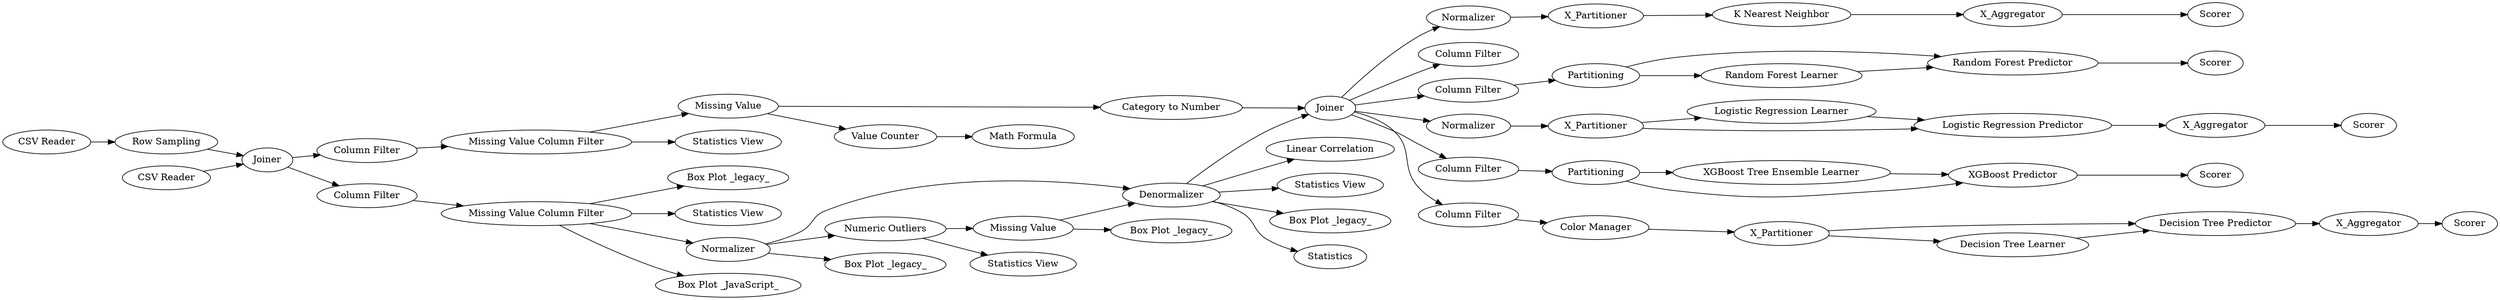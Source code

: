 digraph {
	116 -> 117
	42 -> 140
	42 -> 128
	39 -> 103
	119 -> 120
	37 -> 101
	135 -> 136
	74 -> 76
	71 -> 72
	78 -> 79
	136 -> 137
	134 -> 135
	46 -> 96
	38 -> 40
	46 -> 94
	134 -> 136
	2 -> 4
	37 -> 98
	128 -> 129
	41 -> 39
	45 -> 41
	42 -> 116
	76 -> 75
	40 -> 42
	46 -> 42
	129 -> 131
	1 -> 2
	36 -> 97
	46 -> 104
	91 -> 92
	130 -> 131
	39 -> 46
	77 -> 78
	78 -> 80
	81 -> 82
	46 -> 95
	117 -> 118
	133 -> 134
	41 -> 99
	4 -> 34
	72 -> 73
	72 -> 74
	45 -> 46
	4 -> 35
	79 -> 80
	42 -> 77
	118 -> 119
	62 -> 71
	37 -> 100
	129 -> 130
	42 -> 133
	3 -> 4
	34 -> 36
	36 -> 38
	80 -> 81
	35 -> 37
	38 -> 91
	131 -> 132
	37 -> 45
	42 -> 62
	45 -> 102
	73 -> 74
	91 [label="Value Counter"]
	133 [label="Column Filter"]
	103 [label="Box Plot _legacy_"]
	79 [label="Logistic Regression Learner"]
	128 [label="Column Filter"]
	136 [label="XGBoost Predictor"]
	97 [label="Statistics View"]
	120 [label=Scorer]
	74 [label="Decision Tree Predictor"]
	3 [label="CSV Reader"]
	78 [label=X_Partitioner]
	80 [label="Logistic Regression Predictor"]
	92 [label="Math Formula"]
	137 [label=Scorer]
	119 [label=X_Aggregator]
	41 [label="Numeric Outliers"]
	98 [label="Statistics View"]
	131 [label="Random Forest Predictor"]
	129 [label=Partitioning]
	75 [label=Scorer]
	1 [label="CSV Reader"]
	42 [label=Joiner]
	72 [label=X_Partitioner]
	4 [label=Joiner]
	101 [label="Box Plot _legacy_"]
	76 [label=X_Aggregator]
	77 [label=Normalizer]
	37 [label="Missing Value Column Filter"]
	100 [label="Box Plot _JavaScript_"]
	135 [label="XGBoost Tree Ensemble Learner"]
	117 [label=X_Partitioner]
	134 [label=Partitioning]
	38 [label="Missing Value"]
	81 [label=X_Aggregator]
	94 [label="Statistics View"]
	99 [label="Statistics View"]
	96 [label="Linear Correlation"]
	35 [label="Column Filter"]
	102 [label="Box Plot _legacy_"]
	34 [label="Column Filter"]
	62 [label="Column Filter"]
	140 [label="Column Filter"]
	104 [label="Box Plot _legacy_"]
	71 [label="Color Manager"]
	36 [label="Missing Value Column Filter"]
	82 [label=Scorer]
	46 [label=Denormalizer]
	116 [label=Normalizer]
	118 [label="K Nearest Neighbor"]
	130 [label="Random Forest Learner"]
	40 [label="Category to Number"]
	95 [label=Statistics]
	39 [label="Missing Value"]
	73 [label="Decision Tree Learner"]
	2 [label="Row Sampling"]
	45 [label=Normalizer]
	132 [label=Scorer]
	rankdir=LR
}
